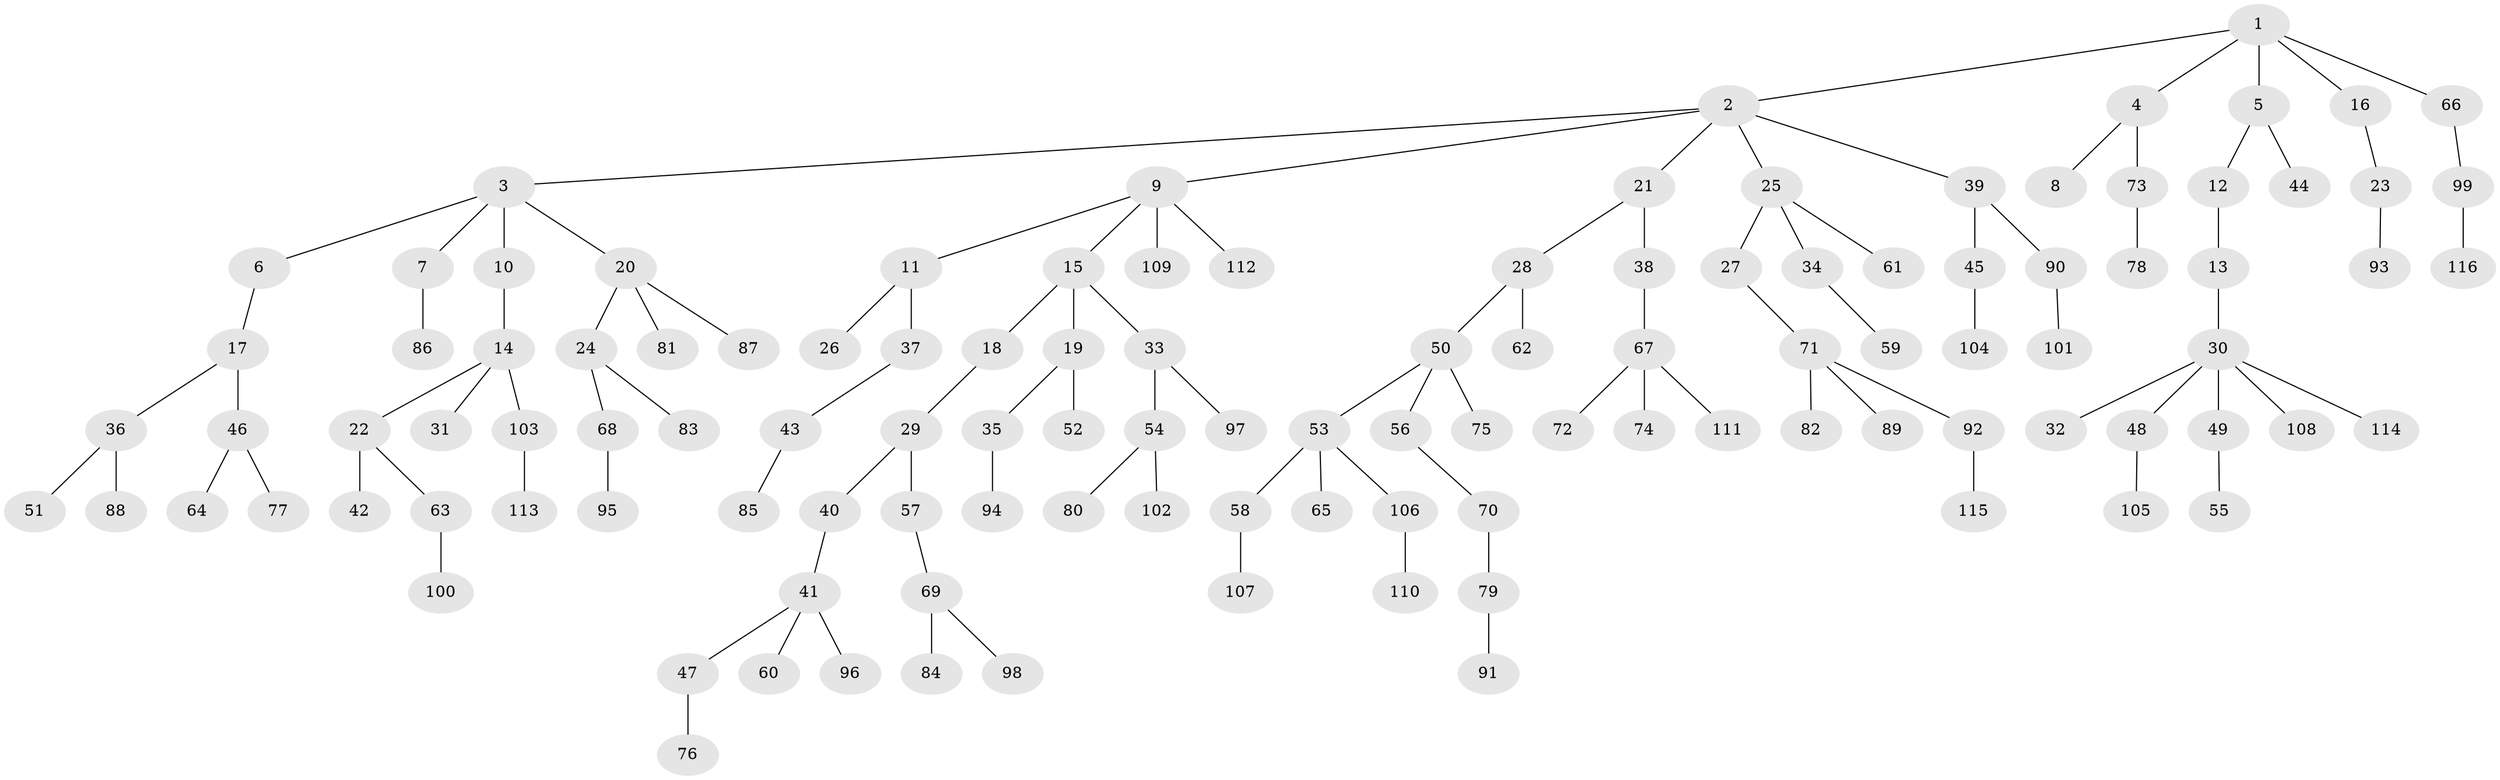 // Generated by graph-tools (version 1.1) at 2025/11/02/27/25 16:11:25]
// undirected, 116 vertices, 115 edges
graph export_dot {
graph [start="1"]
  node [color=gray90,style=filled];
  1;
  2;
  3;
  4;
  5;
  6;
  7;
  8;
  9;
  10;
  11;
  12;
  13;
  14;
  15;
  16;
  17;
  18;
  19;
  20;
  21;
  22;
  23;
  24;
  25;
  26;
  27;
  28;
  29;
  30;
  31;
  32;
  33;
  34;
  35;
  36;
  37;
  38;
  39;
  40;
  41;
  42;
  43;
  44;
  45;
  46;
  47;
  48;
  49;
  50;
  51;
  52;
  53;
  54;
  55;
  56;
  57;
  58;
  59;
  60;
  61;
  62;
  63;
  64;
  65;
  66;
  67;
  68;
  69;
  70;
  71;
  72;
  73;
  74;
  75;
  76;
  77;
  78;
  79;
  80;
  81;
  82;
  83;
  84;
  85;
  86;
  87;
  88;
  89;
  90;
  91;
  92;
  93;
  94;
  95;
  96;
  97;
  98;
  99;
  100;
  101;
  102;
  103;
  104;
  105;
  106;
  107;
  108;
  109;
  110;
  111;
  112;
  113;
  114;
  115;
  116;
  1 -- 2;
  1 -- 4;
  1 -- 5;
  1 -- 16;
  1 -- 66;
  2 -- 3;
  2 -- 9;
  2 -- 21;
  2 -- 25;
  2 -- 39;
  3 -- 6;
  3 -- 7;
  3 -- 10;
  3 -- 20;
  4 -- 8;
  4 -- 73;
  5 -- 12;
  5 -- 44;
  6 -- 17;
  7 -- 86;
  9 -- 11;
  9 -- 15;
  9 -- 109;
  9 -- 112;
  10 -- 14;
  11 -- 26;
  11 -- 37;
  12 -- 13;
  13 -- 30;
  14 -- 22;
  14 -- 31;
  14 -- 103;
  15 -- 18;
  15 -- 19;
  15 -- 33;
  16 -- 23;
  17 -- 36;
  17 -- 46;
  18 -- 29;
  19 -- 35;
  19 -- 52;
  20 -- 24;
  20 -- 81;
  20 -- 87;
  21 -- 28;
  21 -- 38;
  22 -- 42;
  22 -- 63;
  23 -- 93;
  24 -- 68;
  24 -- 83;
  25 -- 27;
  25 -- 34;
  25 -- 61;
  27 -- 71;
  28 -- 50;
  28 -- 62;
  29 -- 40;
  29 -- 57;
  30 -- 32;
  30 -- 48;
  30 -- 49;
  30 -- 108;
  30 -- 114;
  33 -- 54;
  33 -- 97;
  34 -- 59;
  35 -- 94;
  36 -- 51;
  36 -- 88;
  37 -- 43;
  38 -- 67;
  39 -- 45;
  39 -- 90;
  40 -- 41;
  41 -- 47;
  41 -- 60;
  41 -- 96;
  43 -- 85;
  45 -- 104;
  46 -- 64;
  46 -- 77;
  47 -- 76;
  48 -- 105;
  49 -- 55;
  50 -- 53;
  50 -- 56;
  50 -- 75;
  53 -- 58;
  53 -- 65;
  53 -- 106;
  54 -- 80;
  54 -- 102;
  56 -- 70;
  57 -- 69;
  58 -- 107;
  63 -- 100;
  66 -- 99;
  67 -- 72;
  67 -- 74;
  67 -- 111;
  68 -- 95;
  69 -- 84;
  69 -- 98;
  70 -- 79;
  71 -- 82;
  71 -- 89;
  71 -- 92;
  73 -- 78;
  79 -- 91;
  90 -- 101;
  92 -- 115;
  99 -- 116;
  103 -- 113;
  106 -- 110;
}
